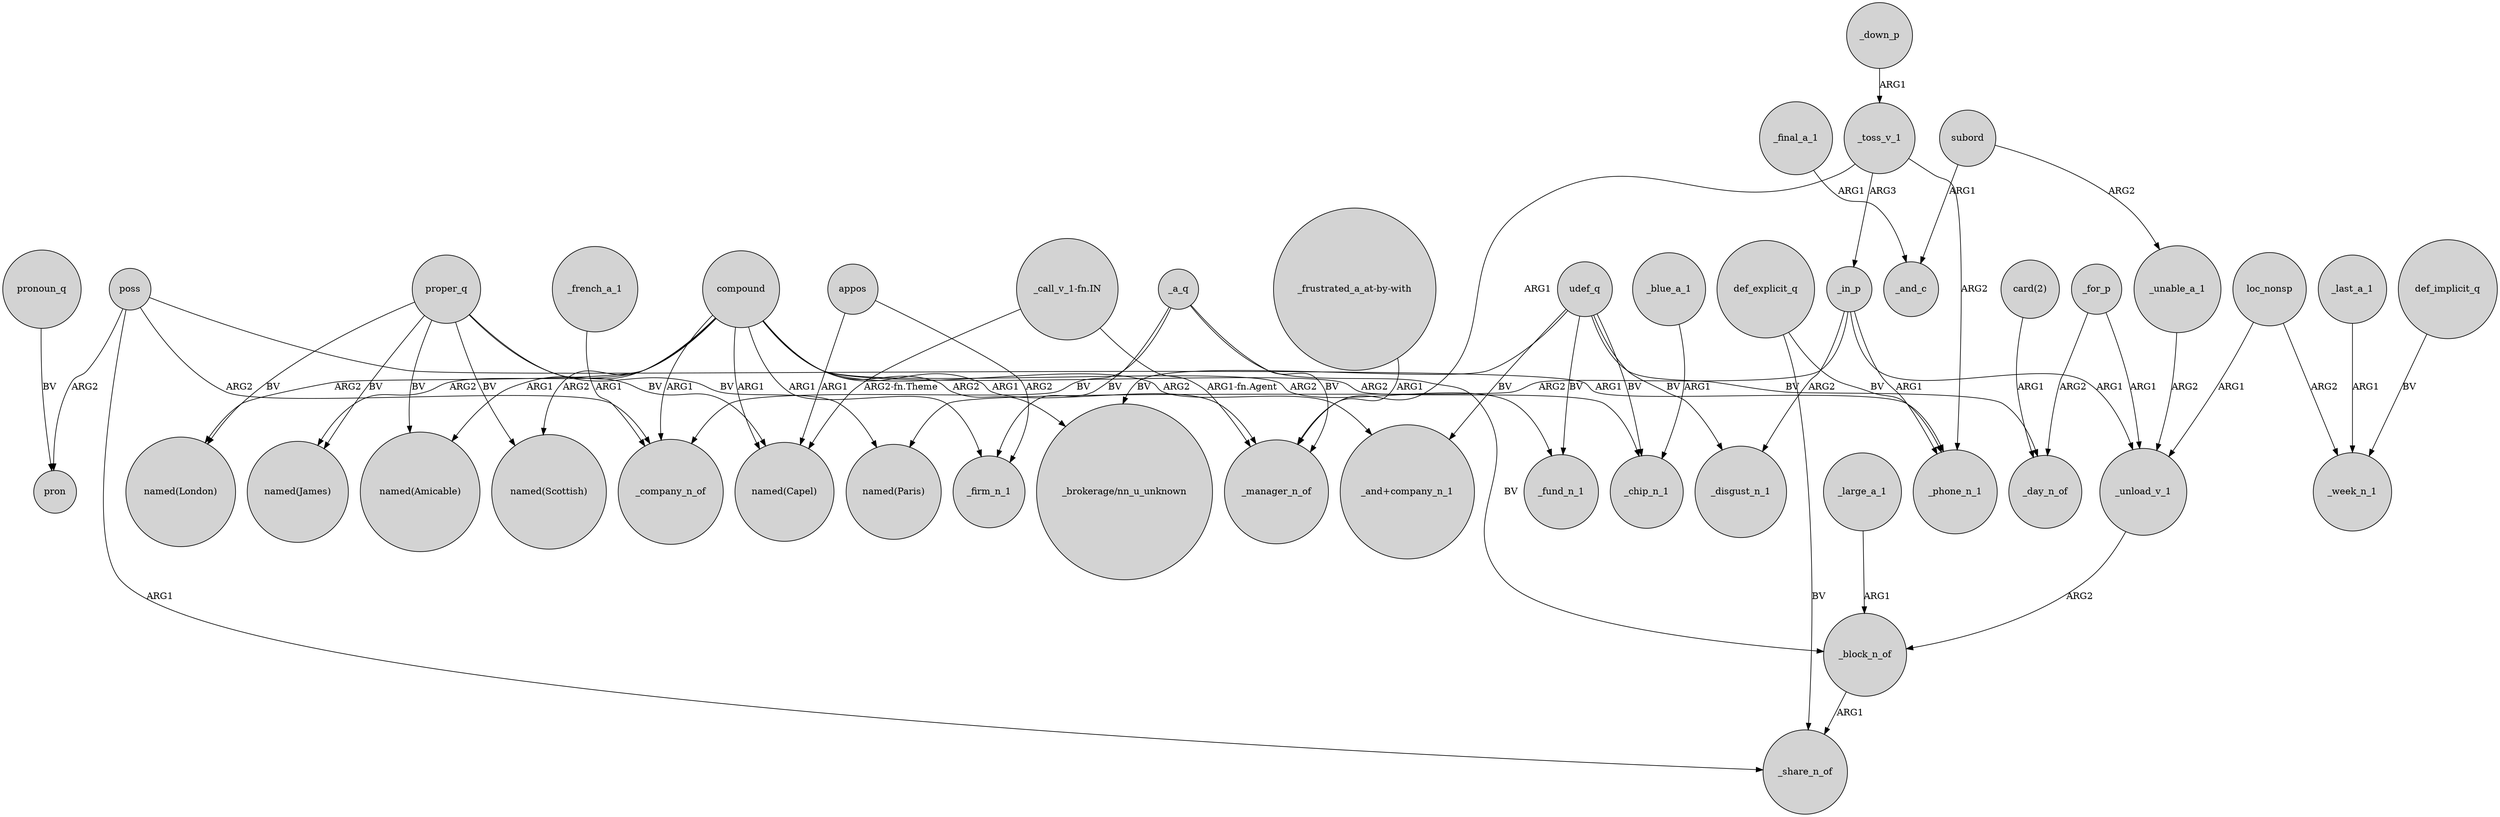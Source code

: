 digraph {
	node [shape=circle style=filled]
	subord -> _unable_a_1 [label=ARG2]
	"card(2)" -> _day_n_of [label=ARG1]
	compound -> "named(Amicable)" [label=ARG1]
	compound -> _manager_n_of [label=ARG1]
	_toss_v_1 -> _in_p [label=ARG3]
	_unload_v_1 -> _block_n_of [label=ARG2]
	def_implicit_q -> _week_n_1 [label=BV]
	poss -> pron [label=ARG2]
	appos -> _firm_n_1 [label=ARG2]
	_in_p -> _disgust_n_1 [label=ARG2]
	compound -> "named(Capel)" [label=ARG1]
	appos -> "named(Capel)" [label=ARG1]
	proper_q -> "named(Amicable)" [label=BV]
	compound -> "named(Scottish)" [label=ARG2]
	compound -> "named(James)" [label=ARG2]
	_a_q -> _firm_n_1 [label=BV]
	udef_q -> _chip_n_1 [label=BV]
	_block_n_of -> _share_n_of [label=ARG1]
	udef_q -> _day_n_of [label=BV]
	loc_nonsp -> _unload_v_1 [label=ARG1]
	compound -> _fund_n_1 [label=ARG2]
	compound -> "_brokerage/nn_u_unknown" [label=ARG2]
	"_call_v_1-fn.IN" -> _manager_n_of [label="ARG1-fn.Agent"]
	_french_a_1 -> _company_n_of [label=ARG1]
	_in_p -> _phone_n_1 [label=ARG1]
	poss -> _phone_n_1 [label=ARG1]
	_unable_a_1 -> _unload_v_1 [label=ARG2]
	compound -> _chip_n_1 [label=ARG2]
	udef_q -> "_brokerage/nn_u_unknown" [label=BV]
	compound -> _company_n_of [label=ARG1]
	pronoun_q -> pron [label=BV]
	subord -> _and_c [label=ARG1]
	loc_nonsp -> _week_n_1 [label=ARG2]
	_for_p -> _day_n_of [label=ARG2]
	proper_q -> "named(Scottish)" [label=BV]
	_in_p -> _unload_v_1 [label=ARG1]
	compound -> "_and+company_n_1" [label=ARG2]
	_large_a_1 -> _block_n_of [label=ARG1]
	_last_a_1 -> _week_n_1 [label=ARG1]
	"_frustrated_a_at-by-with" -> _manager_n_of [label=ARG1]
	_a_q -> _block_n_of [label=BV]
	proper_q -> "named(Paris)" [label=BV]
	udef_q -> _fund_n_1 [label=BV]
	_a_q -> _manager_n_of [label=BV]
	_final_a_1 -> _and_c [label=ARG1]
	_a_q -> _company_n_of [label=BV]
	_blue_a_1 -> _chip_n_1 [label=ARG1]
	_toss_v_1 -> _phone_n_1 [label=ARG2]
	compound -> _firm_n_1 [label=ARG1]
	compound -> "named(London)" [label=ARG2]
	proper_q -> "named(London)" [label=BV]
	proper_q -> "named(Capel)" [label=BV]
	_down_p -> _toss_v_1 [label=ARG1]
	poss -> _company_n_of [label=ARG2]
	udef_q -> "_and+company_n_1" [label=BV]
	udef_q -> _disgust_n_1 [label=BV]
	_in_p -> "named(Paris)" [label=ARG2]
	"_call_v_1-fn.IN" -> "named(Capel)" [label="ARG2-fn.Theme"]
	proper_q -> "named(James)" [label=BV]
	poss -> _share_n_of [label=ARG1]
	def_explicit_q -> _share_n_of [label=BV]
	def_explicit_q -> _phone_n_1 [label=BV]
	_toss_v_1 -> _manager_n_of [label=ARG1]
	_for_p -> _unload_v_1 [label=ARG1]
}
